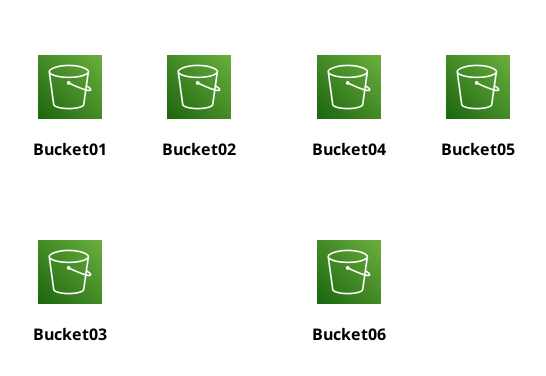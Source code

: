 @startuml
!include <awslib/AWSCommon>
!include <awslib/AWSSimplified>
!include <awslib/Compute/EC2>
!include <awslib/Storage/SimpleStorageService>

skinparam rectangle<<hidden>> {
  FontColor transparent
  BackgroundColor transparent
  BorderColor transparent
}

rectangle hoge <<hidden>> {
  SimpleStorageService(s3_bucket01, "Bucket01", "")
  SimpleStorageService(s3_bucket02, "Bucket02", "")
  SimpleStorageService(s3_bucket03, "Bucket03", "")
}
rectangle foo <<hidden>> {
  SimpleStorageService(s3_bucket04, "Bucket04", "")
  SimpleStorageService(s3_bucket05, "Bucket05", "")
  SimpleStorageService(s3_bucket06, "Bucket06", "")
}
@enduml